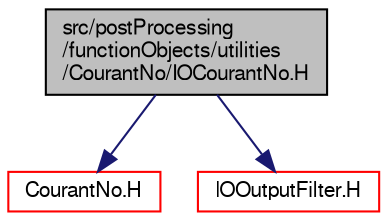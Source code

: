 digraph "src/postProcessing/functionObjects/utilities/CourantNo/IOCourantNo.H"
{
  bgcolor="transparent";
  edge [fontname="FreeSans",fontsize="10",labelfontname="FreeSans",labelfontsize="10"];
  node [fontname="FreeSans",fontsize="10",shape=record];
  Node0 [label="src/postProcessing\l/functionObjects/utilities\l/CourantNo/IOCourantNo.H",height=0.2,width=0.4,color="black", fillcolor="grey75", style="filled", fontcolor="black"];
  Node0 -> Node1 [color="midnightblue",fontsize="10",style="solid",fontname="FreeSans"];
  Node1 [label="CourantNo.H",height=0.2,width=0.4,color="red",URL="$a39350.html"];
  Node0 -> Node68 [color="midnightblue",fontsize="10",style="solid",fontname="FreeSans"];
  Node68 [label="IOOutputFilter.H",height=0.2,width=0.4,color="red",URL="$a08969.html"];
}
